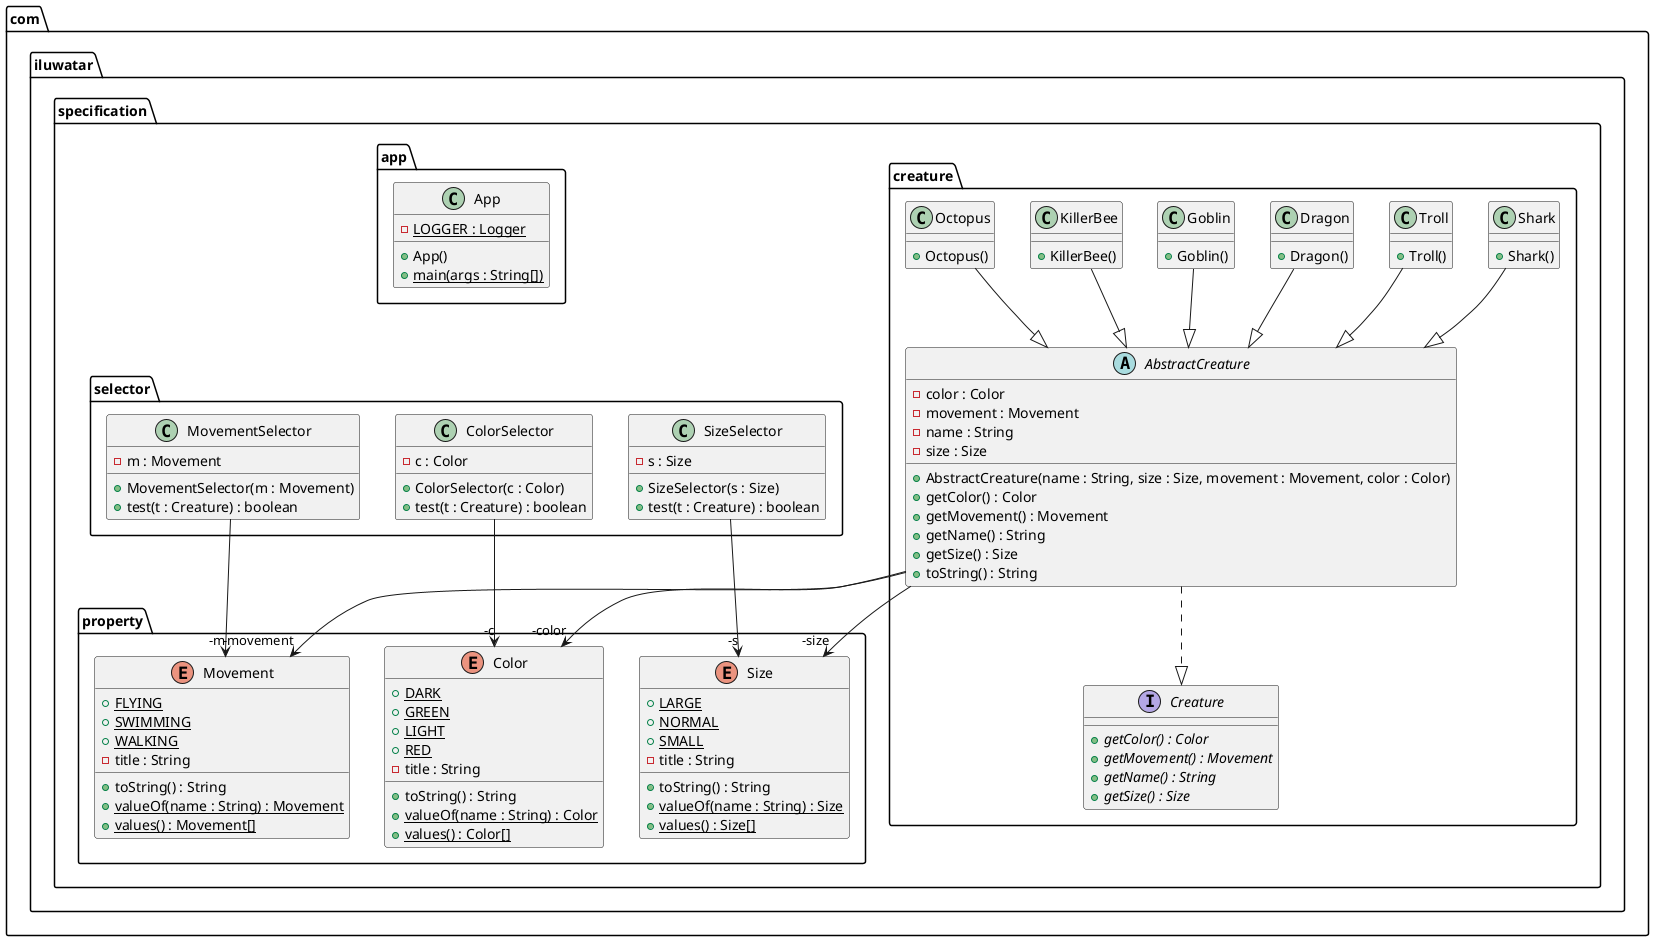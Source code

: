 @startuml
package com.iluwatar.specification.creature {
  abstract class AbstractCreature {
    - color : Color
    - movement : Movement
    - name : String
    - size : Size
    + AbstractCreature(name : String, size : Size, movement : Movement, color : Color)
    + getColor() : Color
    + getMovement() : Movement
    + getName() : String
    + getSize() : Size
    + toString() : String
  }
  interface Creature {
    + getColor() : Color {abstract}
    + getMovement() : Movement {abstract}
    + getName() : String {abstract}
    + getSize() : Size {abstract}
  }
  class Dragon {
    + Dragon()
  }
  class Goblin {
    + Goblin()
  }
  class KillerBee {
    + KillerBee()
  }
  class Octopus {
    + Octopus()
  }
  class Shark {
    + Shark()
  }
  class Troll {
    + Troll()
  }
}
package com.iluwatar.specification.property {
  enum Color {
    + DARK {static}
    + GREEN {static}
    + LIGHT {static}
    + RED {static}
    - title : String
    + toString() : String
    + valueOf(name : String) : Color {static}
    + values() : Color[] {static}
  }
  enum Movement {
    + FLYING {static}
    + SWIMMING {static}
    + WALKING {static}
    - title : String
    + toString() : String
    + valueOf(name : String) : Movement {static}
    + values() : Movement[] {static}
  }
  enum Size {
    + LARGE {static}
    + NORMAL {static}
    + SMALL {static}
    - title : String
    + toString() : String
    + valueOf(name : String) : Size {static}
    + values() : Size[] {static}
  }
}
package com.iluwatar.specification.selector {
  class ColorSelector {
    - c : Color
    + ColorSelector(c : Color)
    + test(t : Creature) : boolean
  }
  class MovementSelector {
    - m : Movement
    + MovementSelector(m : Movement)
    + test(t : Creature) : boolean
  }
  class SizeSelector {
    - s : Size
    + SizeSelector(s : Size)
    + test(t : Creature) : boolean
  }
}
package com.iluwatar.specification.app {
  class App {
    - LOGGER : Logger {static}
    + App()
    + main(args : String[]) {static}
  }
}
SizeSelector -->  "-s" Size
AbstractCreature -->  "-color" Color
MovementSelector -->  "-m" Movement
AbstractCreature -->  "-movement" Movement
AbstractCreature -->  "-size" Size
ColorSelector -->  "-c" Color
AbstractCreature ..|> Creature 
Dragon --|> AbstractCreature 
Goblin --|> AbstractCreature 
KillerBee --|> AbstractCreature 
Octopus --|> AbstractCreature 
Shark --|> AbstractCreature 
Troll --|> AbstractCreature 
@enduml